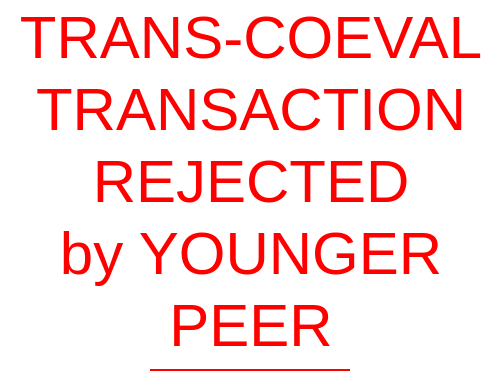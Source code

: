 <mxfile version="17.4.6" type="github">
  <diagram id="LlEp2MkLvfcNuZoYpAlp" name="Page-1">
    <mxGraphModel dx="684" dy="733" grid="1" gridSize="10" guides="1" tooltips="1" connect="1" arrows="1" fold="1" page="1" pageScale="1" pageWidth="850" pageHeight="1100" math="0" shadow="0">
      <root>
        <mxCell id="0" />
        <mxCell id="1" parent="0" />
        <mxCell id="G9M9rHwP5NsGoHJschaf-1" value="&lt;font style=&quot;font-size: 30px&quot; color=&quot;#ff0000&quot;&gt;TRANS-COEVAL&lt;br&gt;TRANSACTION&lt;br&gt;REJECTED&lt;br&gt;by YOUNGER&lt;br&gt;PEER&lt;br&gt;&lt;/font&gt;" style="text;html=1;align=center;verticalAlign=middle;resizable=0;points=[];autosize=1;strokeColor=none;fillColor=none;" vertex="1" parent="1">
          <mxGeometry x="70" y="130" width="250" height="110" as="geometry" />
        </mxCell>
        <mxCell id="G9M9rHwP5NsGoHJschaf-2" value="" style="endArrow=none;html=1;rounded=0;fontSize=30;fontColor=#FF0000;strokeColor=#FF0000;" edge="1" parent="1">
          <mxGeometry width="50" height="50" relative="1" as="geometry">
            <mxPoint x="245" y="280" as="sourcePoint" />
            <mxPoint x="145" y="280" as="targetPoint" />
          </mxGeometry>
        </mxCell>
      </root>
    </mxGraphModel>
  </diagram>
</mxfile>
